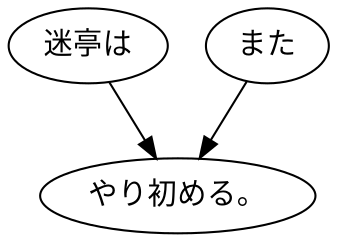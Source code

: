 digraph graph2005 {
	node0 [label="迷亭は"];
	node1 [label="また"];
	node2 [label="やり初める。"];
	node0 -> node2;
	node1 -> node2;
}
